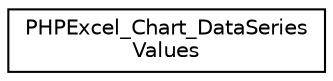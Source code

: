 digraph "Иерархия классов. Графический вид."
{
  edge [fontname="Helvetica",fontsize="10",labelfontname="Helvetica",labelfontsize="10"];
  node [fontname="Helvetica",fontsize="10",shape=record];
  rankdir="LR";
  Node0 [label="PHPExcel_Chart_DataSeries\lValues",height=0.2,width=0.4,color="black", fillcolor="white", style="filled",URL="$class_p_h_p_excel___chart___data_series_values.html"];
}
